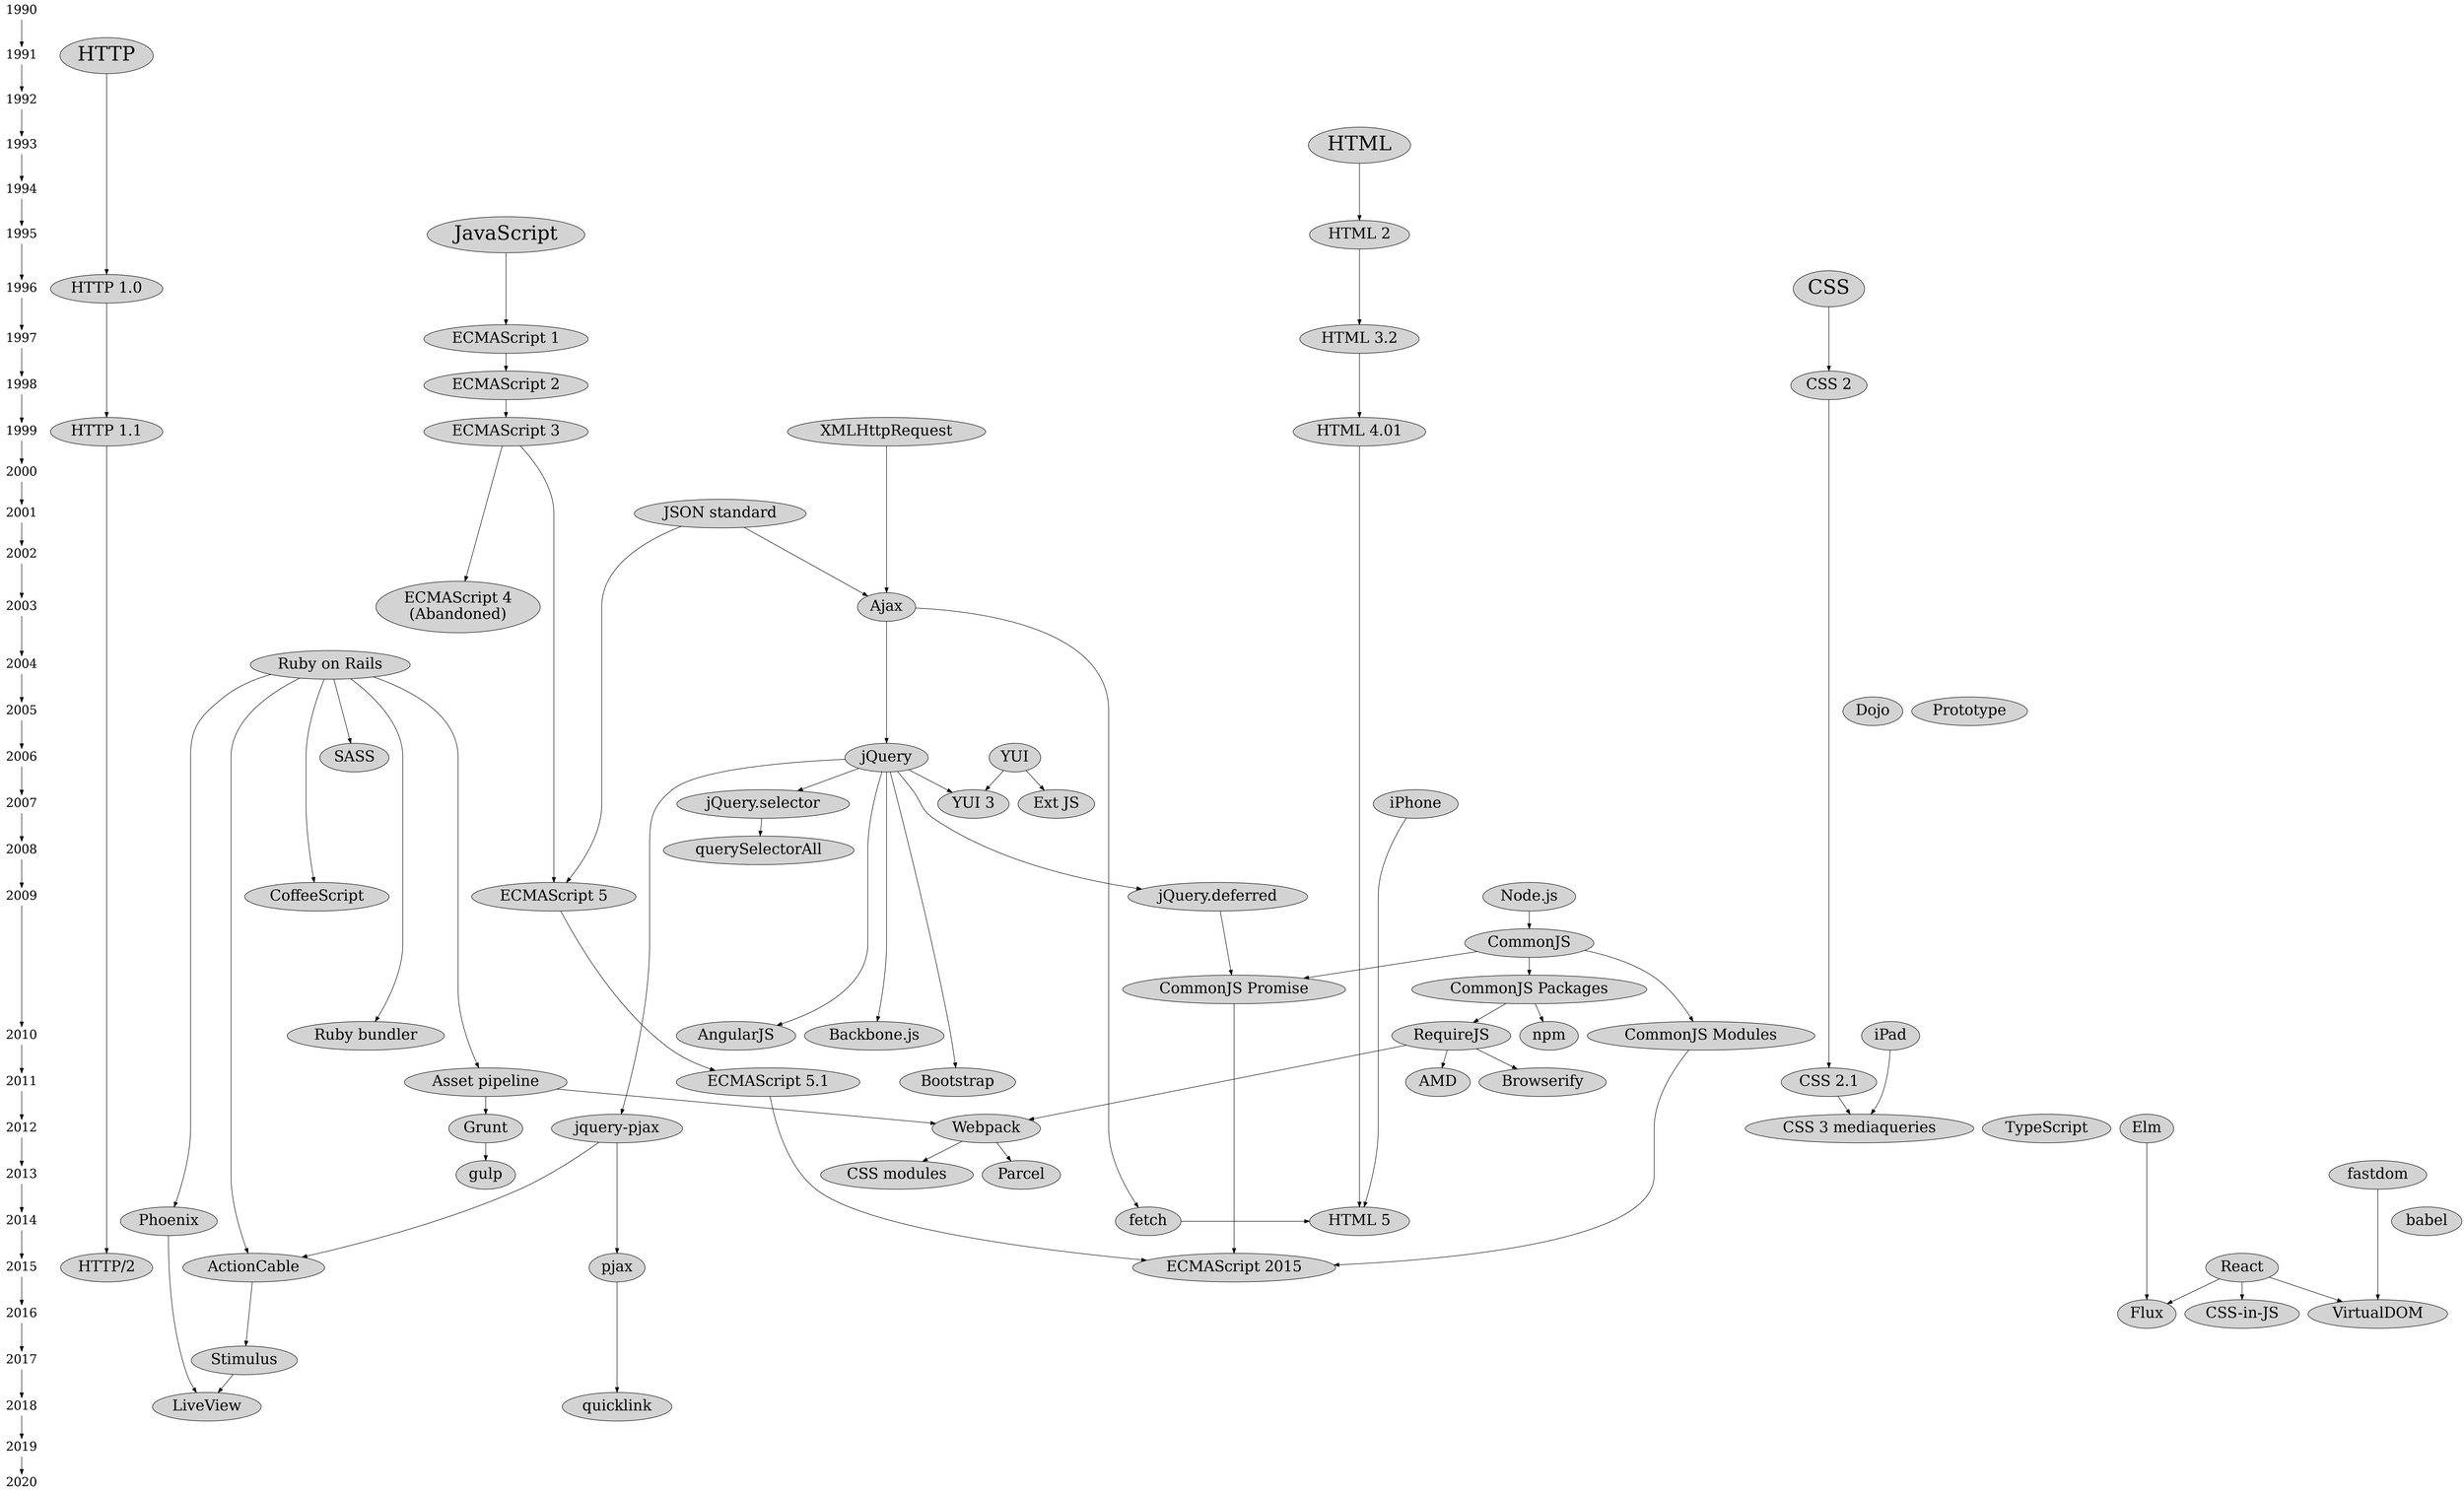 digraph dd {
  {
    node [ shape=plaintext,fontsize=25 ];
    1990 -> 1991 -> 1992 -> 1993 -> 1994 -> 1995 -> 1996 -> 1997 -> 1998 -> 1999 -> 2000 -> 2001 -> 2002 -> 2003 -> 2004 -> 2005 -> 2006 -> 2007 -> 2008 -> 2009 -> 2010 -> 2011 -> 2012 -> 2013 -> 2014 -> 2015 -> 2016 -> 2017 -> 2018 -> 2019 -> 2020
  }

  node [ fontsize=30, style=filled ];
  { rank = same ; 1991 ; "HTTP" [ fontsize=40 ] }
  { rank = same ; 1993 ; "HTML" [ fontsize=40 ] }
  { rank = same ; 1995 ; "JavaScript" [ fontsize=40 ]; "HTML 2" }
  { rank = same ; 1996 ; "CSS" [ fontsize=40 ]; "HTTP 1.0" }
  { rank = same ; 1997 ; "ECMAScript 1"; "HTML 3.2" }
  { rank = same ; 1998 ; "ECMAScript 2"; "CSS 2"}
  { rank = same ; 1999 ; "ECMAScript 3"; "XMLHttpRequest"; "HTML 4.01"; "HTTP 1.1" }
  { rank = same ; 2001 ; "JSON standard"; }
  { rank = same ; 2003 ; "ECMAScript 4\n(Abandoned)"; }
  { rank = same ; 2004 ; "Ruby on Rails" }
  { rank = same ; 2005 ; "Dojo"; "Prototype" }
  { rank = same ; 2006 ; "jQuery"; "YUI"; "SASS" }
  { rank = same ; 2007 ; "iPhone"; "Ext JS" }
  { rank = same ; 2009 ; "Node.js"; "ECMAScript 5"; "CoffeeScript" }
  { rank = same ; 2010 ; "AngularJS"; "npm"; "iPad"; "Backbone.js"; "RequireJS"; "Ruby bundler" }
  { rank = same ; 2011 ; "CSS 2.1"; "ECMAScript 5.1"; "AMD"; "Browserify"; "Bootstrap"; "Asset pipeline" }
  { rank = same ; 2012 ; "CSS 3 mediaqueries"; "Grunt"; "Webpack"; "TypeScript"; "Elm"; "jquery-pjax" }
  { rank = same ; 2013 ; "gulp"; "fastdom" }
  { rank = same ; 2014 ; "HTML 5"; "fetch"; "babel"; "Phoenix" }
  { rank = same ; 2015 ; "ECMAScript 2015"; "React"; "ActionCable"; "HTTP/2"; "pjax" }
  { rank = same ; 2018 ; "LiveView"; "quicklink" }

  "HTTP" -> "HTTP 1.0" -> "HTTP 1.1" -> "HTTP/2"

  "HTML" -> "HTML 2"
  "HTML 2" -> "HTML 3.2"
  "HTML 3.2" -> "HTML 4.01"
  "HTML 4.01" -> "HTML 5"
  "iPhone" -> "HTML 5"

  "CSS" -> "CSS 2"
  "CSS 2" -> "CSS 2.1"
  "CSS 2.1" -> "CSS 3 mediaqueries"
  "iPad" -> "CSS 3 mediaqueries"

  "YUI" -> "Ext JS"
  "YUI" -> "YUI 3"
  "jQuery" -> "YUI 3"
  "jQuery" -> "AngularJS"
  "jQuery" -> "Backbone.js"
  "jQuery" -> "Bootstrap"

  "JavaScript" -> "ECMAScript 1"
  "ECMAScript 1" -> "ECMAScript 2"
  "ECMAScript 2" -> "ECMAScript 3"
  "ECMAScript 3" -> "ECMAScript 4\n(Abandoned)"
  "ECMAScript 3" -> "ECMAScript 5"
  "ECMAScript 5" -> "ECMAScript 5.1"
  "ECMAScript 5.1" -> "ECMAScript 2015"
  "JSON standard" -> "ECMAScript 5" 

  "JSON standard" -> "Ajax"
  "XMLHttpRequest" -> "Ajax" -> "fetch" -> "HTML 5"
  "Node.js" -> "CommonJS"
  "CommonJS" -> "CommonJS Modules" -> "ECMAScript 2015"
  "CommonJS" -> "CommonJS Packages" -> "npm"
  "CommonJS" -> "CommonJS Promise" -> "ECMAScript 2015"
  "Ajax" -> "jQuery"
  "jQuery" -> "jQuery.deferred" -> "CommonJS Promise"
  "jQuery" -> "jQuery.selector" -> "querySelectorAll"

  "CommonJS Packages" -> "RequireJS" -> "AMD"
  "RequireJS" -> "Webpack" -> "Parcel"
  "RequireJS" -> "Browserify"

  "Ruby on Rails" -> "SASS"
  "Ruby on Rails" -> "CoffeeScript"
  "Ruby on Rails" -> "Asset pipeline" -> "Grunt" -> "gulp"
  "Ruby on Rails" -> "Ruby bundler"
  "Ruby on Rails" -> "ActionCable" -> "Stimulus"
  "jquery-pjax" -> "ActionCable"
  "jQuery" -> "jquery-pjax" -> "pjax" -> "quicklink"
  "Asset pipeline" -> "Webpack"
  "Webpack" -> "CSS modules"
  "React" -> "CSS-in-JS"
  "React" -> "VirtualDOM"
  "React" -> "Flux"
  "fastdom" -> "VirtualDOM"

  "Stimulus" -> "LiveView"
  "Ruby on Rails" -> "Phoenix" -> "LiveView"

  "Elm" -> "Flux"
}
